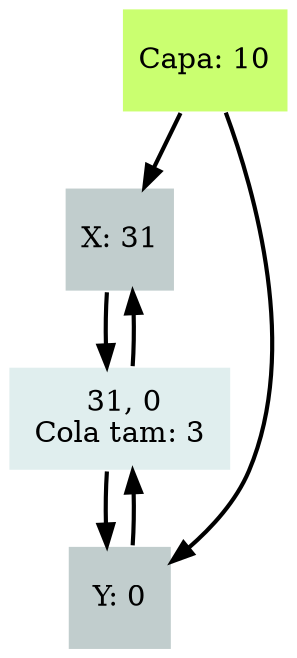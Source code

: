 digraph G {
rankdir = TB; 
node[shape = box, width=0.7, height=0.7, fillcolor="azure2" color="white" style= "filled"];
edge[style = "bold"];

	 node[label = "Capa: 10" fillcolor = "darkolivegreen1" pos= "-1,1!"]principal;

	 node[label = "X: 31" fillcolor= "azure3" pos= "0,1!" shape = box]x31;
principal -> x31;

	 node[label = "Y: 0" fillcolor= "azure3" pos= "-1,-0!" shape = box]y0;
principal -> y0;

	 node[label = " 31, 0
 Cola tam: 3 " fillcolor= "azure2" pos = " 0, -0! " shape = box]"i31-0";
 x31 -> "i31-0";

 "i31-0" -> x31; 

 y0 -> "i31-0"

 "i31-0" -> y0 
}

